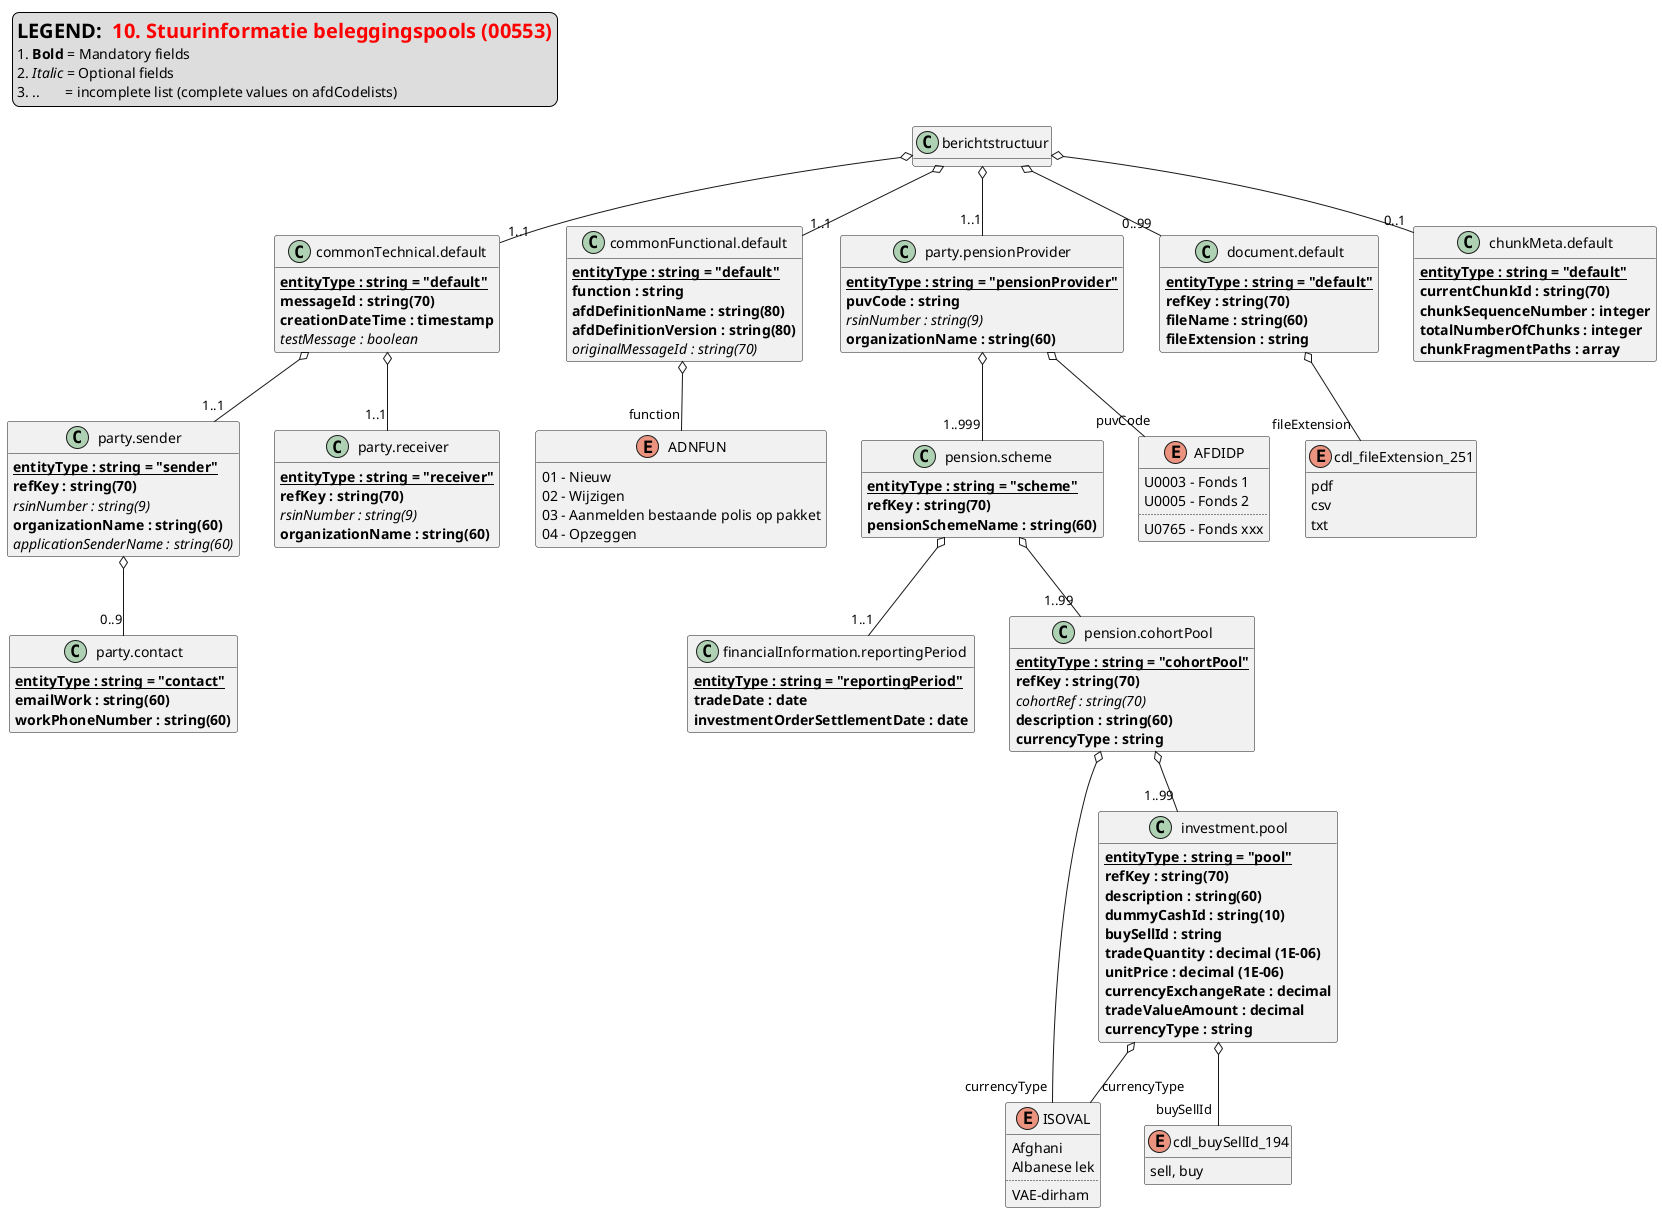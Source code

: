 @startuml
hide methods
set separator none

legend top left
<size:20><b>LEGEND: </b> <color:red><b>10. Stuurinformatie beleggingspools (00553)</b></color></size>
1. <b>Bold</b> = Mandatory fields
2. <i>Italic</i> = Optional fields
3. ..       = incomplete list (complete values on afdCodelists)
end legend

class berichtstructuur {}

class commonTechnical.default {
    {static} **entityType : string = "default"**
    {field} **messageId : string(70)**
    {field} **creationDateTime : timestamp**
    {field} <i>testMessage : boolean</i>
}

class party.sender {
    {static} **entityType : string = "sender"**
    {field} **refKey : string(70)**
    {field} <i>rsinNumber : string(9)</i>
    {field} **organizationName : string(60)**
    {field} <i>applicationSenderName : string(60)</i>
}

class party.contact {
    {static} **entityType : string = "contact"**
    {field} **emailWork : string(60)**
    {field} **workPhoneNumber : string(60)**
}

class party.receiver {
    {static} **entityType : string = "receiver"**
    {field} **refKey : string(70)**
    {field} <i>rsinNumber : string(9)</i>
    {field} **organizationName : string(60)**
}

class commonFunctional.default {
    {static} **entityType : string = "default"**
    {field} **function : string**
    {field} **afdDefinitionName : string(80)**
    {field} **afdDefinitionVersion : string(80)**
    {field} <i>originalMessageId : string(70)</i>
}

class party.pensionProvider {
    {static} **entityType : string = "pensionProvider"**
    {field} **puvCode : string**
    {field} <i>rsinNumber : string(9)</i>
    {field} **organizationName : string(60)**
}

class pension.scheme {
    {static} **entityType : string = "scheme"**
    {field} **refKey : string(70)**
    {field} **pensionSchemeName : string(60)**
}

class financialInformation.reportingPeriod {
    {static} **entityType : string = "reportingPeriod"**
    {field} **tradeDate : date**
    {field} **investmentOrderSettlementDate : date**
}

class pension.cohortPool {
    {static} **entityType : string = "cohortPool"**
    {field} **refKey : string(70)**
    {field} <i>cohortRef : string(70)</i>
    {field} **description : string(60)**
    {field} **currencyType : string**
}

class investment.pool {
    {static} **entityType : string = "pool"**
    {field} **refKey : string(70)**
    {field} **description : string(60)**
    {field} **dummyCashId : string(10)**
    {field} **buySellId : string**
    {field} **tradeQuantity : decimal (1E-06)**
    {field} **unitPrice : decimal (1E-06)**
    {field} **currencyExchangeRate : decimal**
    {field} **tradeValueAmount : decimal**
    {field} **currencyType : string**
}

class document.default {
    {static} **entityType : string = "default"**
    {field} **refKey : string(70)**
    {field} **fileName : string(60)**
    {field} **fileExtension : string**
}

class chunkMeta.default {
    {static} **entityType : string = "default"**
    {field} **currentChunkId : string(70)**
    {field} **chunkSequenceNumber : integer**
    {field} **totalNumberOfChunks : integer**
    {field} **chunkFragmentPaths : array**
}

enum ADNFUN {
    01 - Nieuw
    02 - Wijzigen
    03 - Aanmelden bestaande polis op pakket
    04 - Opzeggen
}


enum AFDIDP {
    U0003 - Fonds 1
    U0005 - Fonds 2
    ..
    U0765 - Fonds xxx
}


enum ISOVAL {
    Afghani 
    Albanese lek 
    ..
    VAE-dirham 
}


enum cdl_buySellId_194 {
    sell, buy
}


enum cdl_fileExtension_251 {
    pdf
    csv
    txt
}


berichtstructuur o-- "0..1" chunkMeta.default
berichtstructuur o-- "1..1" commonFunctional.default
berichtstructuur o-- "1..1" commonTechnical.default
berichtstructuur o-- "0..99" document.default
berichtstructuur o-- "1..1" party.pensionProvider
commonTechnical.default o-- "1..1" party.receiver
commonTechnical.default o-- "1..1" party.sender
party.pensionProvider o-- "1..999" pension.scheme
party.sender o-- "0..9" party.contact
pension.cohortPool o-- "1..99" investment.pool
pension.scheme o-- "1..1" financialInformation.reportingPeriod
pension.scheme o-- "1..99" pension.cohortPool
commonFunctional.default o-- "function" ADNFUN
document.default o-- "fileExtension" cdl_fileExtension_251
investment.pool o-- "currencyType" ISOVAL
investment.pool o-- "buySellId" cdl_buySellId_194
party.pensionProvider o-- "puvCode" AFDIDP
pension.cohortPool o-- "currencyType" ISOVAL
@enduml